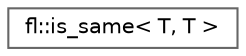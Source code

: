 digraph "Graphical Class Hierarchy"
{
 // LATEX_PDF_SIZE
  bgcolor="transparent";
  edge [fontname=Helvetica,fontsize=10,labelfontname=Helvetica,labelfontsize=10];
  node [fontname=Helvetica,fontsize=10,shape=box,height=0.2,width=0.4];
  rankdir="LR";
  Node0 [id="Node000000",label="fl::is_same\< T, T \>",height=0.2,width=0.4,color="grey40", fillcolor="white", style="filled",URL="$dd/d7c/structfl_1_1is__same_3_01_t_00_01_t_01_4.html",tooltip=" "];
}
